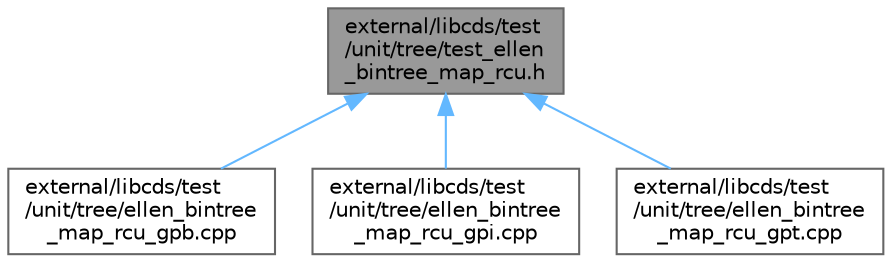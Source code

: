 digraph "external/libcds/test/unit/tree/test_ellen_bintree_map_rcu.h"
{
 // LATEX_PDF_SIZE
  bgcolor="transparent";
  edge [fontname=Helvetica,fontsize=10,labelfontname=Helvetica,labelfontsize=10];
  node [fontname=Helvetica,fontsize=10,shape=box,height=0.2,width=0.4];
  Node1 [id="Node000001",label="external/libcds/test\l/unit/tree/test_ellen\l_bintree_map_rcu.h",height=0.2,width=0.4,color="gray40", fillcolor="grey60", style="filled", fontcolor="black",tooltip=" "];
  Node1 -> Node2 [id="edge1_Node000001_Node000002",dir="back",color="steelblue1",style="solid",tooltip=" "];
  Node2 [id="Node000002",label="external/libcds/test\l/unit/tree/ellen_bintree\l_map_rcu_gpb.cpp",height=0.2,width=0.4,color="grey40", fillcolor="white", style="filled",URL="$ellen__bintree__map__rcu__gpb_8cpp.html",tooltip=" "];
  Node1 -> Node3 [id="edge2_Node000001_Node000003",dir="back",color="steelblue1",style="solid",tooltip=" "];
  Node3 [id="Node000003",label="external/libcds/test\l/unit/tree/ellen_bintree\l_map_rcu_gpi.cpp",height=0.2,width=0.4,color="grey40", fillcolor="white", style="filled",URL="$ellen__bintree__map__rcu__gpi_8cpp.html",tooltip=" "];
  Node1 -> Node4 [id="edge3_Node000001_Node000004",dir="back",color="steelblue1",style="solid",tooltip=" "];
  Node4 [id="Node000004",label="external/libcds/test\l/unit/tree/ellen_bintree\l_map_rcu_gpt.cpp",height=0.2,width=0.4,color="grey40", fillcolor="white", style="filled",URL="$ellen__bintree__map__rcu__gpt_8cpp.html",tooltip=" "];
}

